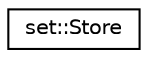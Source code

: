 digraph "Graphical Class Hierarchy"
{
 // LATEX_PDF_SIZE
  edge [fontname="Helvetica",fontsize="10",labelfontname="Helvetica",labelfontsize="10"];
  node [fontname="Helvetica",fontsize="10",shape=record];
  rankdir="LR";
  Node0 [label="set::Store",height=0.2,width=0.4,color="black", fillcolor="white", style="filled",URL="$classset_1_1Store.html",tooltip=" "];
}
